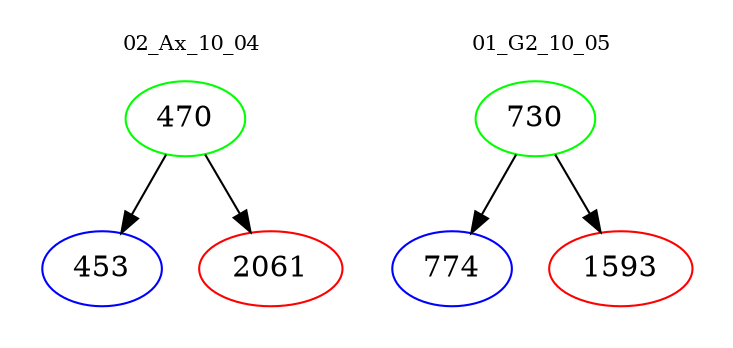digraph{
subgraph cluster_0 {
color = white
label = "02_Ax_10_04";
fontsize=10;
T0_470 [label="470", color="green"]
T0_470 -> T0_453 [color="black"]
T0_453 [label="453", color="blue"]
T0_470 -> T0_2061 [color="black"]
T0_2061 [label="2061", color="red"]
}
subgraph cluster_1 {
color = white
label = "01_G2_10_05";
fontsize=10;
T1_730 [label="730", color="green"]
T1_730 -> T1_774 [color="black"]
T1_774 [label="774", color="blue"]
T1_730 -> T1_1593 [color="black"]
T1_1593 [label="1593", color="red"]
}
}
